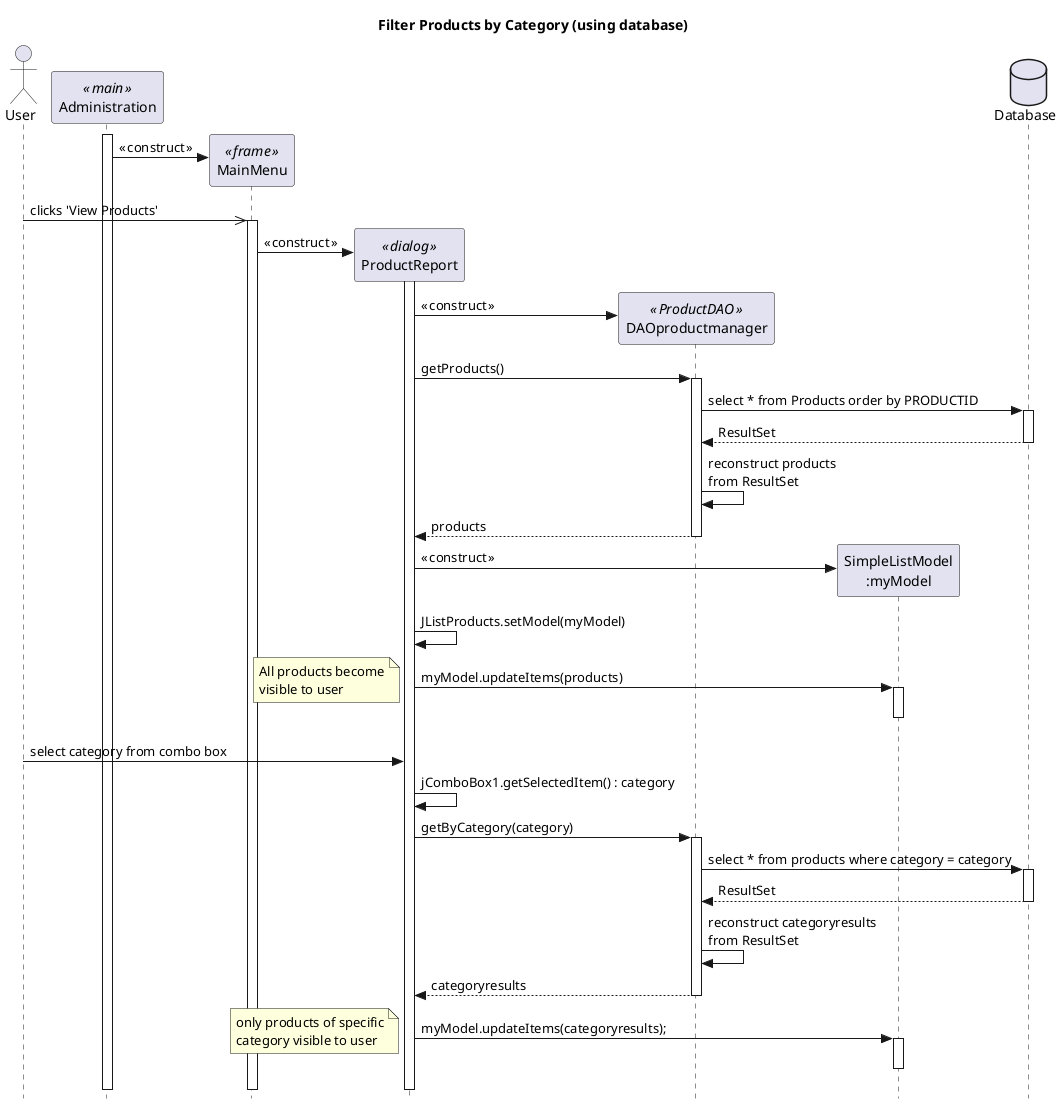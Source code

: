 @startuml
 ' style tweaks to make the diagram a little more readable
skinparam style strictuml
 

 
title Filter Products by Category (using database)
 
actor User as user
participant "Administration" as main << main >>
participant "MainMenu" as menu << frame >>
participant "ProductReport" as dialog << dialog >>
participant "DAOproductmanager" as dao << ProductDAO >>
participant "SimpleListModel\n:myModel" as model
database "Database" as db
 
main++
create menu
main -> menu : « construct »
 
 
user ->> menu : clicks 'View Products'
menu++
 
 
create dialog
menu -> dialog++ : « construct »
 
 
create dao
dialog -> dao : « construct »
 
dialog -> dao++ : getProducts()
dao -> db++ : select * from Products order by PRODUCTID
return ResultSet
dao -> dao : reconstruct products\nfrom ResultSet
return products
 
create model
dialog -> model : « construct »
dialog -> dialog : JListProducts.setModel(myModel)

model--
dialog -> model++ : myModel.updateItems(products)
model--


note left : All products become\nvisible to user

user -> dialog : select category from combo box
dialog -> dialog : jComboBox1.getSelectedItem() : category

dialog -> dao++ : getByCategory(category)

dao -> db++ : select * from products where category = category
return ResultSet
dao -> dao : reconstruct categoryresults\nfrom ResultSet
return categoryresults

dialog -> model++ : myModel.updateItems(categoryresults);
model--

note left : only products of specific\ncategory visible to user

 
@enduml
